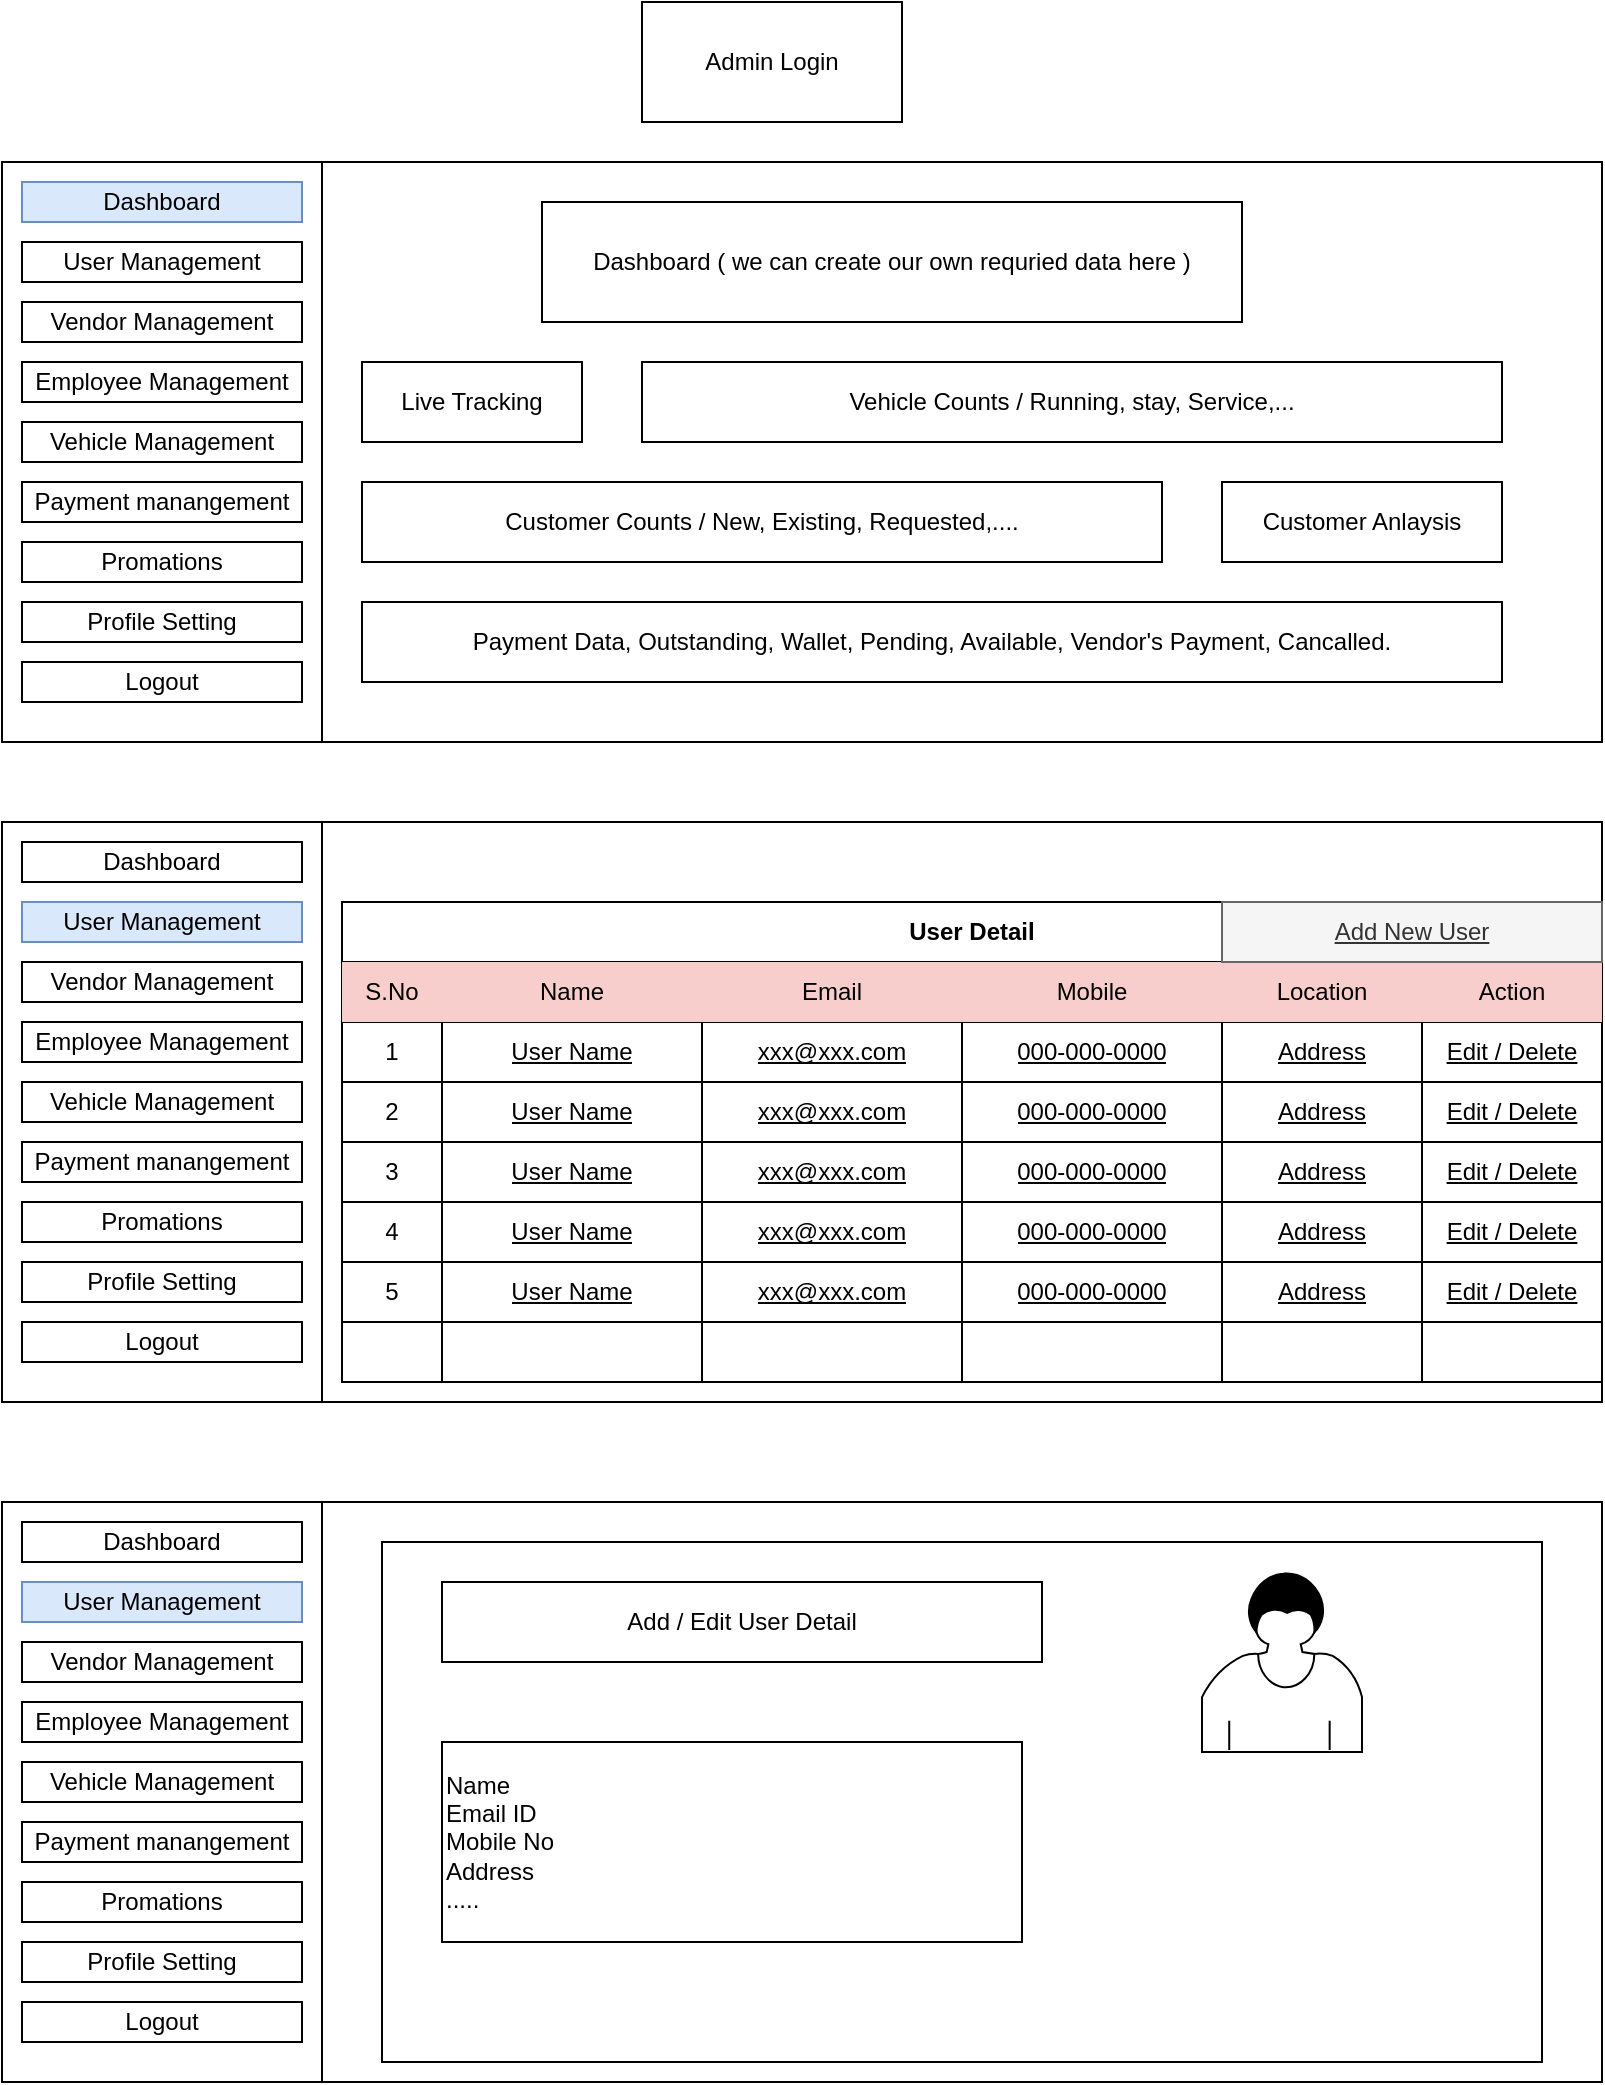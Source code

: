 <mxfile version="14.4.9" type="github">
  <diagram id="sWWCjmUIqOitX2E-1xw9" name="Page-1">
    <mxGraphModel dx="868" dy="393" grid="1" gridSize="10" guides="1" tooltips="1" connect="1" arrows="1" fold="1" page="1" pageScale="1" pageWidth="850" pageHeight="1100" math="0" shadow="0">
      <root>
        <mxCell id="0" />
        <mxCell id="1" parent="0" />
        <mxCell id="zYP4CSGbNnHHoJc6Gsqe-1" value="Admin Login&lt;br&gt;" style="rounded=0;whiteSpace=wrap;html=1;" parent="1" vertex="1">
          <mxGeometry x="350" y="10" width="130" height="60" as="geometry" />
        </mxCell>
        <mxCell id="zYP4CSGbNnHHoJc6Gsqe-5" value="" style="rounded=0;whiteSpace=wrap;html=1;" parent="1" vertex="1">
          <mxGeometry x="30" y="90" width="800" height="290" as="geometry" />
        </mxCell>
        <mxCell id="zYP4CSGbNnHHoJc6Gsqe-6" value="" style="rounded=0;whiteSpace=wrap;html=1;" parent="1" vertex="1">
          <mxGeometry x="30" y="90" width="160" height="290" as="geometry" />
        </mxCell>
        <mxCell id="zYP4CSGbNnHHoJc6Gsqe-7" value="Live Tracking" style="rounded=0;whiteSpace=wrap;html=1;" parent="1" vertex="1">
          <mxGeometry x="210" y="190" width="110" height="40" as="geometry" />
        </mxCell>
        <mxCell id="zYP4CSGbNnHHoJc6Gsqe-8" value="Vehicle Counts / Running, stay, Service,..." style="rounded=0;whiteSpace=wrap;html=1;" parent="1" vertex="1">
          <mxGeometry x="350" y="190" width="430" height="40" as="geometry" />
        </mxCell>
        <mxCell id="zYP4CSGbNnHHoJc6Gsqe-10" value="Customer Counts / New, Existing, Requested,...." style="rounded=0;whiteSpace=wrap;html=1;" parent="1" vertex="1">
          <mxGeometry x="210" y="250" width="400" height="40" as="geometry" />
        </mxCell>
        <mxCell id="zYP4CSGbNnHHoJc6Gsqe-11" value="Customer Anlaysis" style="rounded=0;whiteSpace=wrap;html=1;" parent="1" vertex="1">
          <mxGeometry x="640" y="250" width="140" height="40" as="geometry" />
        </mxCell>
        <mxCell id="zYP4CSGbNnHHoJc6Gsqe-12" value="Payment Data, Outstanding, Wallet, Pending, Available, Vendor&#39;s Payment, Cancalled." style="rounded=0;whiteSpace=wrap;html=1;" parent="1" vertex="1">
          <mxGeometry x="210" y="310" width="570" height="40" as="geometry" />
        </mxCell>
        <mxCell id="zYP4CSGbNnHHoJc6Gsqe-13" value="Dashboard" style="rounded=0;whiteSpace=wrap;html=1;fillColor=#dae8fc;strokeColor=#6c8ebf;" parent="1" vertex="1">
          <mxGeometry x="40" y="100" width="140" height="20" as="geometry" />
        </mxCell>
        <mxCell id="zYP4CSGbNnHHoJc6Gsqe-14" value="Vehicle Management" style="rounded=0;whiteSpace=wrap;html=1;" parent="1" vertex="1">
          <mxGeometry x="40" y="220" width="140" height="20" as="geometry" />
        </mxCell>
        <mxCell id="zYP4CSGbNnHHoJc6Gsqe-15" value="Dashboard ( we can create our own requried data here )" style="rounded=0;whiteSpace=wrap;html=1;" parent="1" vertex="1">
          <mxGeometry x="300" y="110" width="350" height="60" as="geometry" />
        </mxCell>
        <mxCell id="zYP4CSGbNnHHoJc6Gsqe-16" value="" style="rounded=0;whiteSpace=wrap;html=1;" parent="1" vertex="1">
          <mxGeometry x="30" y="420" width="800" height="290" as="geometry" />
        </mxCell>
        <mxCell id="zYP4CSGbNnHHoJc6Gsqe-21" value="Vendor Management" style="rounded=0;whiteSpace=wrap;html=1;" parent="1" vertex="1">
          <mxGeometry x="40" y="160" width="140" height="20" as="geometry" />
        </mxCell>
        <mxCell id="zYP4CSGbNnHHoJc6Gsqe-22" value="Employee Management" style="rounded=0;whiteSpace=wrap;html=1;" parent="1" vertex="1">
          <mxGeometry x="40" y="190" width="140" height="20" as="geometry" />
        </mxCell>
        <mxCell id="zYP4CSGbNnHHoJc6Gsqe-23" value="Payment manangement" style="rounded=0;whiteSpace=wrap;html=1;" parent="1" vertex="1">
          <mxGeometry x="40" y="250" width="140" height="20" as="geometry" />
        </mxCell>
        <mxCell id="zYP4CSGbNnHHoJc6Gsqe-24" value="User Management" style="rounded=0;whiteSpace=wrap;html=1;" parent="1" vertex="1">
          <mxGeometry x="40" y="130" width="140" height="20" as="geometry" />
        </mxCell>
        <mxCell id="zYP4CSGbNnHHoJc6Gsqe-26" value="Promations" style="rounded=0;whiteSpace=wrap;html=1;" parent="1" vertex="1">
          <mxGeometry x="40" y="280" width="140" height="20" as="geometry" />
        </mxCell>
        <mxCell id="zYP4CSGbNnHHoJc6Gsqe-27" value="Profile Setting" style="rounded=0;whiteSpace=wrap;html=1;" parent="1" vertex="1">
          <mxGeometry x="40" y="310" width="140" height="20" as="geometry" />
        </mxCell>
        <mxCell id="zYP4CSGbNnHHoJc6Gsqe-28" value="Logout" style="rounded=0;whiteSpace=wrap;html=1;" parent="1" vertex="1">
          <mxGeometry x="40" y="340" width="140" height="20" as="geometry" />
        </mxCell>
        <mxCell id="zYP4CSGbNnHHoJc6Gsqe-29" value="" style="rounded=0;whiteSpace=wrap;html=1;" parent="1" vertex="1">
          <mxGeometry x="30" y="420" width="160" height="290" as="geometry" />
        </mxCell>
        <mxCell id="zYP4CSGbNnHHoJc6Gsqe-30" value="Dashboard" style="rounded=0;whiteSpace=wrap;html=1;" parent="1" vertex="1">
          <mxGeometry x="40" y="430" width="140" height="20" as="geometry" />
        </mxCell>
        <mxCell id="zYP4CSGbNnHHoJc6Gsqe-31" value="Vehicle Management" style="rounded=0;whiteSpace=wrap;html=1;" parent="1" vertex="1">
          <mxGeometry x="40" y="550" width="140" height="20" as="geometry" />
        </mxCell>
        <mxCell id="zYP4CSGbNnHHoJc6Gsqe-32" value="Vendor Management" style="rounded=0;whiteSpace=wrap;html=1;" parent="1" vertex="1">
          <mxGeometry x="40" y="490" width="140" height="20" as="geometry" />
        </mxCell>
        <mxCell id="zYP4CSGbNnHHoJc6Gsqe-33" value="Employee Management" style="rounded=0;whiteSpace=wrap;html=1;" parent="1" vertex="1">
          <mxGeometry x="40" y="520" width="140" height="20" as="geometry" />
        </mxCell>
        <mxCell id="zYP4CSGbNnHHoJc6Gsqe-34" value="Payment manangement" style="rounded=0;whiteSpace=wrap;html=1;" parent="1" vertex="1">
          <mxGeometry x="40" y="580" width="140" height="20" as="geometry" />
        </mxCell>
        <mxCell id="zYP4CSGbNnHHoJc6Gsqe-35" value="User Management" style="rounded=0;whiteSpace=wrap;html=1;fillColor=#dae8fc;strokeColor=#6c8ebf;" parent="1" vertex="1">
          <mxGeometry x="40" y="460" width="140" height="20" as="geometry" />
        </mxCell>
        <mxCell id="zYP4CSGbNnHHoJc6Gsqe-36" value="Promations" style="rounded=0;whiteSpace=wrap;html=1;" parent="1" vertex="1">
          <mxGeometry x="40" y="610" width="140" height="20" as="geometry" />
        </mxCell>
        <mxCell id="zYP4CSGbNnHHoJc6Gsqe-37" value="Profile Setting" style="rounded=0;whiteSpace=wrap;html=1;" parent="1" vertex="1">
          <mxGeometry x="40" y="640" width="140" height="20" as="geometry" />
        </mxCell>
        <mxCell id="zYP4CSGbNnHHoJc6Gsqe-38" value="Logout" style="rounded=0;whiteSpace=wrap;html=1;" parent="1" vertex="1">
          <mxGeometry x="40" y="670" width="140" height="20" as="geometry" />
        </mxCell>
        <mxCell id="zYP4CSGbNnHHoJc6Gsqe-41" value="User Detail" style="shape=table;html=1;whiteSpace=wrap;startSize=30;container=1;collapsible=0;childLayout=tableLayout;fontStyle=1;align=center;" parent="1" vertex="1">
          <mxGeometry x="200" y="460" width="630" height="240" as="geometry" />
        </mxCell>
        <mxCell id="zYP4CSGbNnHHoJc6Gsqe-42" value="" style="shape=partialRectangle;html=1;whiteSpace=wrap;collapsible=0;dropTarget=0;pointerEvents=0;fillColor=none;top=0;left=0;bottom=0;right=0;points=[[0,0.5],[1,0.5]];portConstraint=eastwest;" parent="zYP4CSGbNnHHoJc6Gsqe-41" vertex="1">
          <mxGeometry y="30" width="630" height="30" as="geometry" />
        </mxCell>
        <mxCell id="zYP4CSGbNnHHoJc6Gsqe-57" value="S.No" style="shape=partialRectangle;html=1;whiteSpace=wrap;connectable=0;fillColor=#f8cecc;top=0;left=0;bottom=0;right=0;overflow=hidden;strokeColor=#b85450;" parent="zYP4CSGbNnHHoJc6Gsqe-42" vertex="1">
          <mxGeometry width="50" height="30" as="geometry" />
        </mxCell>
        <mxCell id="zYP4CSGbNnHHoJc6Gsqe-54" value="Name" style="shape=partialRectangle;html=1;whiteSpace=wrap;connectable=0;fillColor=#f8cecc;top=0;left=0;bottom=0;right=0;overflow=hidden;strokeColor=#b85450;" parent="zYP4CSGbNnHHoJc6Gsqe-42" vertex="1">
          <mxGeometry x="50" width="130" height="30" as="geometry" />
        </mxCell>
        <mxCell id="zYP4CSGbNnHHoJc6Gsqe-43" value="Email" style="shape=partialRectangle;html=1;whiteSpace=wrap;connectable=0;fillColor=#f8cecc;top=0;left=0;bottom=0;right=0;overflow=hidden;strokeColor=#b85450;" parent="zYP4CSGbNnHHoJc6Gsqe-42" vertex="1">
          <mxGeometry x="180" width="130" height="30" as="geometry" />
        </mxCell>
        <mxCell id="zYP4CSGbNnHHoJc6Gsqe-44" value="Mobile" style="shape=partialRectangle;html=1;whiteSpace=wrap;connectable=0;fillColor=#f8cecc;top=0;left=0;bottom=0;right=0;overflow=hidden;strokeColor=#b85450;" parent="zYP4CSGbNnHHoJc6Gsqe-42" vertex="1">
          <mxGeometry x="310" width="130" height="30" as="geometry" />
        </mxCell>
        <mxCell id="zYP4CSGbNnHHoJc6Gsqe-45" value="Location" style="shape=partialRectangle;html=1;whiteSpace=wrap;connectable=0;fillColor=#f8cecc;top=0;left=0;bottom=0;right=0;overflow=hidden;strokeColor=#b85450;" parent="zYP4CSGbNnHHoJc6Gsqe-42" vertex="1">
          <mxGeometry x="440" width="100" height="30" as="geometry" />
        </mxCell>
        <mxCell id="zYP4CSGbNnHHoJc6Gsqe-60" value="Action" style="shape=partialRectangle;html=1;whiteSpace=wrap;connectable=0;fillColor=#f8cecc;top=0;left=0;bottom=0;right=0;overflow=hidden;strokeColor=#b85450;" parent="zYP4CSGbNnHHoJc6Gsqe-42" vertex="1">
          <mxGeometry x="540" width="90" height="30" as="geometry" />
        </mxCell>
        <mxCell id="zYP4CSGbNnHHoJc6Gsqe-46" value="" style="shape=partialRectangle;html=1;whiteSpace=wrap;collapsible=0;dropTarget=0;pointerEvents=0;fillColor=none;top=0;left=0;bottom=0;right=0;points=[[0,0.5],[1,0.5]];portConstraint=eastwest;" parent="zYP4CSGbNnHHoJc6Gsqe-41" vertex="1">
          <mxGeometry y="60" width="630" height="30" as="geometry" />
        </mxCell>
        <mxCell id="zYP4CSGbNnHHoJc6Gsqe-58" value="1" style="shape=partialRectangle;html=1;whiteSpace=wrap;connectable=0;fillColor=none;top=0;left=0;bottom=0;right=0;overflow=hidden;" parent="zYP4CSGbNnHHoJc6Gsqe-46" vertex="1">
          <mxGeometry width="50" height="30" as="geometry" />
        </mxCell>
        <mxCell id="zYP4CSGbNnHHoJc6Gsqe-55" value="&lt;u&gt;User Name&lt;/u&gt;" style="shape=partialRectangle;html=1;whiteSpace=wrap;connectable=0;fillColor=none;top=0;left=0;bottom=0;right=0;overflow=hidden;" parent="zYP4CSGbNnHHoJc6Gsqe-46" vertex="1">
          <mxGeometry x="50" width="130" height="30" as="geometry" />
        </mxCell>
        <mxCell id="zYP4CSGbNnHHoJc6Gsqe-47" value="&lt;u&gt;xxx@xxx.com&lt;/u&gt;" style="shape=partialRectangle;html=1;whiteSpace=wrap;connectable=0;fillColor=none;top=0;left=0;bottom=0;right=0;overflow=hidden;" parent="zYP4CSGbNnHHoJc6Gsqe-46" vertex="1">
          <mxGeometry x="180" width="130" height="30" as="geometry" />
        </mxCell>
        <mxCell id="zYP4CSGbNnHHoJc6Gsqe-48" value="&lt;u&gt;000-000-0000&lt;/u&gt;" style="shape=partialRectangle;html=1;whiteSpace=wrap;connectable=0;fillColor=none;top=0;left=0;bottom=0;right=0;overflow=hidden;" parent="zYP4CSGbNnHHoJc6Gsqe-46" vertex="1">
          <mxGeometry x="310" width="130" height="30" as="geometry" />
        </mxCell>
        <mxCell id="zYP4CSGbNnHHoJc6Gsqe-49" value="&lt;u&gt;Address&lt;/u&gt;" style="shape=partialRectangle;html=1;whiteSpace=wrap;connectable=0;fillColor=none;top=0;left=0;bottom=0;right=0;overflow=hidden;" parent="zYP4CSGbNnHHoJc6Gsqe-46" vertex="1">
          <mxGeometry x="440" width="100" height="30" as="geometry" />
        </mxCell>
        <mxCell id="zYP4CSGbNnHHoJc6Gsqe-61" value="&lt;u&gt;Edit / Delete&lt;/u&gt;" style="shape=partialRectangle;html=1;whiteSpace=wrap;connectable=0;fillColor=none;top=0;left=0;bottom=0;right=0;overflow=hidden;" parent="zYP4CSGbNnHHoJc6Gsqe-46" vertex="1">
          <mxGeometry x="540" width="90" height="30" as="geometry" />
        </mxCell>
        <mxCell id="zYP4CSGbNnHHoJc6Gsqe-50" value="" style="shape=partialRectangle;html=1;whiteSpace=wrap;collapsible=0;dropTarget=0;pointerEvents=0;fillColor=none;top=0;left=0;bottom=0;right=0;points=[[0,0.5],[1,0.5]];portConstraint=eastwest;" parent="zYP4CSGbNnHHoJc6Gsqe-41" vertex="1">
          <mxGeometry y="90" width="630" height="30" as="geometry" />
        </mxCell>
        <mxCell id="zYP4CSGbNnHHoJc6Gsqe-59" value="2" style="shape=partialRectangle;html=1;whiteSpace=wrap;connectable=0;fillColor=none;top=0;left=0;bottom=0;right=0;overflow=hidden;" parent="zYP4CSGbNnHHoJc6Gsqe-50" vertex="1">
          <mxGeometry width="50" height="30" as="geometry" />
        </mxCell>
        <mxCell id="zYP4CSGbNnHHoJc6Gsqe-56" value="&lt;span&gt;&lt;u&gt;User Name&lt;/u&gt;&lt;/span&gt;" style="shape=partialRectangle;html=1;whiteSpace=wrap;connectable=0;fillColor=none;top=0;left=0;bottom=0;right=0;overflow=hidden;" parent="zYP4CSGbNnHHoJc6Gsqe-50" vertex="1">
          <mxGeometry x="50" width="130" height="30" as="geometry" />
        </mxCell>
        <mxCell id="zYP4CSGbNnHHoJc6Gsqe-51" value="&lt;span&gt;&lt;u&gt;xxx@xxx.com&lt;/u&gt;&lt;/span&gt;" style="shape=partialRectangle;html=1;whiteSpace=wrap;connectable=0;fillColor=none;top=0;left=0;bottom=0;right=0;overflow=hidden;" parent="zYP4CSGbNnHHoJc6Gsqe-50" vertex="1">
          <mxGeometry x="180" width="130" height="30" as="geometry" />
        </mxCell>
        <mxCell id="zYP4CSGbNnHHoJc6Gsqe-52" value="&lt;span&gt;&lt;u&gt;000-000-0000&lt;/u&gt;&lt;/span&gt;" style="shape=partialRectangle;html=1;whiteSpace=wrap;connectable=0;fillColor=none;top=0;left=0;bottom=0;right=0;overflow=hidden;" parent="zYP4CSGbNnHHoJc6Gsqe-50" vertex="1">
          <mxGeometry x="310" width="130" height="30" as="geometry" />
        </mxCell>
        <mxCell id="zYP4CSGbNnHHoJc6Gsqe-53" value="&lt;span&gt;&lt;u&gt;Address&lt;/u&gt;&lt;/span&gt;" style="shape=partialRectangle;html=1;whiteSpace=wrap;connectable=0;fillColor=none;top=0;left=0;bottom=0;right=0;overflow=hidden;" parent="zYP4CSGbNnHHoJc6Gsqe-50" vertex="1">
          <mxGeometry x="440" width="100" height="30" as="geometry" />
        </mxCell>
        <mxCell id="zYP4CSGbNnHHoJc6Gsqe-62" value="&lt;span&gt;&lt;u&gt;Edit / Delete&lt;/u&gt;&lt;/span&gt;" style="shape=partialRectangle;html=1;whiteSpace=wrap;connectable=0;fillColor=none;top=0;left=0;bottom=0;right=0;overflow=hidden;" parent="zYP4CSGbNnHHoJc6Gsqe-50" vertex="1">
          <mxGeometry x="540" width="90" height="30" as="geometry" />
        </mxCell>
        <mxCell id="zYP4CSGbNnHHoJc6Gsqe-84" style="shape=partialRectangle;html=1;whiteSpace=wrap;collapsible=0;dropTarget=0;pointerEvents=0;fillColor=none;top=0;left=0;bottom=0;right=0;points=[[0,0.5],[1,0.5]];portConstraint=eastwest;" parent="zYP4CSGbNnHHoJc6Gsqe-41" vertex="1">
          <mxGeometry y="120" width="630" height="30" as="geometry" />
        </mxCell>
        <mxCell id="zYP4CSGbNnHHoJc6Gsqe-85" value="3" style="shape=partialRectangle;html=1;whiteSpace=wrap;connectable=0;fillColor=none;top=0;left=0;bottom=0;right=0;overflow=hidden;" parent="zYP4CSGbNnHHoJc6Gsqe-84" vertex="1">
          <mxGeometry width="50" height="30" as="geometry" />
        </mxCell>
        <mxCell id="zYP4CSGbNnHHoJc6Gsqe-86" value="&lt;span&gt;&lt;u&gt;User Name&lt;/u&gt;&lt;/span&gt;" style="shape=partialRectangle;html=1;whiteSpace=wrap;connectable=0;fillColor=none;top=0;left=0;bottom=0;right=0;overflow=hidden;" parent="zYP4CSGbNnHHoJc6Gsqe-84" vertex="1">
          <mxGeometry x="50" width="130" height="30" as="geometry" />
        </mxCell>
        <mxCell id="zYP4CSGbNnHHoJc6Gsqe-87" value="&lt;span&gt;&lt;u&gt;xxx@xxx.com&lt;/u&gt;&lt;/span&gt;" style="shape=partialRectangle;html=1;whiteSpace=wrap;connectable=0;fillColor=none;top=0;left=0;bottom=0;right=0;overflow=hidden;" parent="zYP4CSGbNnHHoJc6Gsqe-84" vertex="1">
          <mxGeometry x="180" width="130" height="30" as="geometry" />
        </mxCell>
        <mxCell id="zYP4CSGbNnHHoJc6Gsqe-88" value="&lt;span&gt;&lt;u&gt;000-000-0000&lt;/u&gt;&lt;/span&gt;" style="shape=partialRectangle;html=1;whiteSpace=wrap;connectable=0;fillColor=none;top=0;left=0;bottom=0;right=0;overflow=hidden;" parent="zYP4CSGbNnHHoJc6Gsqe-84" vertex="1">
          <mxGeometry x="310" width="130" height="30" as="geometry" />
        </mxCell>
        <mxCell id="zYP4CSGbNnHHoJc6Gsqe-89" value="&lt;span&gt;&lt;u&gt;Address&lt;/u&gt;&lt;/span&gt;" style="shape=partialRectangle;html=1;whiteSpace=wrap;connectable=0;fillColor=none;top=0;left=0;bottom=0;right=0;overflow=hidden;" parent="zYP4CSGbNnHHoJc6Gsqe-84" vertex="1">
          <mxGeometry x="440" width="100" height="30" as="geometry" />
        </mxCell>
        <mxCell id="zYP4CSGbNnHHoJc6Gsqe-90" value="&lt;span&gt;&lt;u&gt;Edit / Delete&lt;/u&gt;&lt;/span&gt;" style="shape=partialRectangle;html=1;whiteSpace=wrap;connectable=0;fillColor=none;top=0;left=0;bottom=0;right=0;overflow=hidden;" parent="zYP4CSGbNnHHoJc6Gsqe-84" vertex="1">
          <mxGeometry x="540" width="90" height="30" as="geometry" />
        </mxCell>
        <mxCell id="zYP4CSGbNnHHoJc6Gsqe-77" style="shape=partialRectangle;html=1;whiteSpace=wrap;collapsible=0;dropTarget=0;pointerEvents=0;fillColor=none;top=0;left=0;bottom=0;right=0;points=[[0,0.5],[1,0.5]];portConstraint=eastwest;" parent="zYP4CSGbNnHHoJc6Gsqe-41" vertex="1">
          <mxGeometry y="150" width="630" height="30" as="geometry" />
        </mxCell>
        <mxCell id="zYP4CSGbNnHHoJc6Gsqe-78" value="4" style="shape=partialRectangle;html=1;whiteSpace=wrap;connectable=0;fillColor=none;top=0;left=0;bottom=0;right=0;overflow=hidden;" parent="zYP4CSGbNnHHoJc6Gsqe-77" vertex="1">
          <mxGeometry width="50" height="30" as="geometry" />
        </mxCell>
        <mxCell id="zYP4CSGbNnHHoJc6Gsqe-79" value="&lt;span&gt;&lt;u&gt;User Name&lt;/u&gt;&lt;/span&gt;" style="shape=partialRectangle;html=1;whiteSpace=wrap;connectable=0;fillColor=none;top=0;left=0;bottom=0;right=0;overflow=hidden;" parent="zYP4CSGbNnHHoJc6Gsqe-77" vertex="1">
          <mxGeometry x="50" width="130" height="30" as="geometry" />
        </mxCell>
        <mxCell id="zYP4CSGbNnHHoJc6Gsqe-80" value="&lt;span&gt;&lt;u&gt;xxx@xxx.com&lt;/u&gt;&lt;/span&gt;" style="shape=partialRectangle;html=1;whiteSpace=wrap;connectable=0;fillColor=none;top=0;left=0;bottom=0;right=0;overflow=hidden;" parent="zYP4CSGbNnHHoJc6Gsqe-77" vertex="1">
          <mxGeometry x="180" width="130" height="30" as="geometry" />
        </mxCell>
        <mxCell id="zYP4CSGbNnHHoJc6Gsqe-81" value="&lt;span&gt;&lt;u&gt;000-000-0000&lt;/u&gt;&lt;/span&gt;" style="shape=partialRectangle;html=1;whiteSpace=wrap;connectable=0;fillColor=none;top=0;left=0;bottom=0;right=0;overflow=hidden;" parent="zYP4CSGbNnHHoJc6Gsqe-77" vertex="1">
          <mxGeometry x="310" width="130" height="30" as="geometry" />
        </mxCell>
        <mxCell id="zYP4CSGbNnHHoJc6Gsqe-82" value="&lt;span&gt;&lt;u&gt;Address&lt;/u&gt;&lt;/span&gt;" style="shape=partialRectangle;html=1;whiteSpace=wrap;connectable=0;fillColor=none;top=0;left=0;bottom=0;right=0;overflow=hidden;" parent="zYP4CSGbNnHHoJc6Gsqe-77" vertex="1">
          <mxGeometry x="440" width="100" height="30" as="geometry" />
        </mxCell>
        <mxCell id="zYP4CSGbNnHHoJc6Gsqe-83" value="&lt;span&gt;&lt;u&gt;Edit / Delete&lt;/u&gt;&lt;/span&gt;" style="shape=partialRectangle;html=1;whiteSpace=wrap;connectable=0;fillColor=none;top=0;left=0;bottom=0;right=0;overflow=hidden;" parent="zYP4CSGbNnHHoJc6Gsqe-77" vertex="1">
          <mxGeometry x="540" width="90" height="30" as="geometry" />
        </mxCell>
        <mxCell id="zYP4CSGbNnHHoJc6Gsqe-70" style="shape=partialRectangle;html=1;whiteSpace=wrap;collapsible=0;dropTarget=0;pointerEvents=0;fillColor=none;top=0;left=0;bottom=0;right=0;points=[[0,0.5],[1,0.5]];portConstraint=eastwest;" parent="zYP4CSGbNnHHoJc6Gsqe-41" vertex="1">
          <mxGeometry y="180" width="630" height="30" as="geometry" />
        </mxCell>
        <mxCell id="zYP4CSGbNnHHoJc6Gsqe-71" value="5" style="shape=partialRectangle;html=1;whiteSpace=wrap;connectable=0;fillColor=none;top=0;left=0;bottom=0;right=0;overflow=hidden;" parent="zYP4CSGbNnHHoJc6Gsqe-70" vertex="1">
          <mxGeometry width="50" height="30" as="geometry" />
        </mxCell>
        <mxCell id="zYP4CSGbNnHHoJc6Gsqe-72" value="&lt;span&gt;&lt;u&gt;User Name&lt;/u&gt;&lt;/span&gt;" style="shape=partialRectangle;html=1;whiteSpace=wrap;connectable=0;fillColor=none;top=0;left=0;bottom=0;right=0;overflow=hidden;" parent="zYP4CSGbNnHHoJc6Gsqe-70" vertex="1">
          <mxGeometry x="50" width="130" height="30" as="geometry" />
        </mxCell>
        <mxCell id="zYP4CSGbNnHHoJc6Gsqe-73" value="&lt;span&gt;&lt;u&gt;xxx@xxx.com&lt;/u&gt;&lt;/span&gt;" style="shape=partialRectangle;html=1;whiteSpace=wrap;connectable=0;fillColor=none;top=0;left=0;bottom=0;right=0;overflow=hidden;" parent="zYP4CSGbNnHHoJc6Gsqe-70" vertex="1">
          <mxGeometry x="180" width="130" height="30" as="geometry" />
        </mxCell>
        <mxCell id="zYP4CSGbNnHHoJc6Gsqe-74" value="&lt;span&gt;&lt;u&gt;000-000-0000&lt;/u&gt;&lt;/span&gt;" style="shape=partialRectangle;html=1;whiteSpace=wrap;connectable=0;fillColor=none;top=0;left=0;bottom=0;right=0;overflow=hidden;" parent="zYP4CSGbNnHHoJc6Gsqe-70" vertex="1">
          <mxGeometry x="310" width="130" height="30" as="geometry" />
        </mxCell>
        <mxCell id="zYP4CSGbNnHHoJc6Gsqe-75" value="&lt;span&gt;&lt;u&gt;Address&lt;/u&gt;&lt;/span&gt;" style="shape=partialRectangle;html=1;whiteSpace=wrap;connectable=0;fillColor=none;top=0;left=0;bottom=0;right=0;overflow=hidden;" parent="zYP4CSGbNnHHoJc6Gsqe-70" vertex="1">
          <mxGeometry x="440" width="100" height="30" as="geometry" />
        </mxCell>
        <mxCell id="zYP4CSGbNnHHoJc6Gsqe-76" value="&lt;span&gt;&lt;u&gt;Edit / Delete&lt;/u&gt;&lt;/span&gt;" style="shape=partialRectangle;html=1;whiteSpace=wrap;connectable=0;fillColor=none;top=0;left=0;bottom=0;right=0;overflow=hidden;" parent="zYP4CSGbNnHHoJc6Gsqe-70" vertex="1">
          <mxGeometry x="540" width="90" height="30" as="geometry" />
        </mxCell>
        <mxCell id="zYP4CSGbNnHHoJc6Gsqe-63" style="shape=partialRectangle;html=1;whiteSpace=wrap;collapsible=0;dropTarget=0;pointerEvents=0;fillColor=none;top=0;left=0;bottom=0;right=0;points=[[0,0.5],[1,0.5]];portConstraint=eastwest;" parent="zYP4CSGbNnHHoJc6Gsqe-41" vertex="1">
          <mxGeometry y="210" width="630" height="30" as="geometry" />
        </mxCell>
        <mxCell id="zYP4CSGbNnHHoJc6Gsqe-64" style="shape=partialRectangle;html=1;whiteSpace=wrap;connectable=0;fillColor=none;top=0;left=0;bottom=0;right=0;overflow=hidden;" parent="zYP4CSGbNnHHoJc6Gsqe-63" vertex="1">
          <mxGeometry width="50" height="30" as="geometry" />
        </mxCell>
        <mxCell id="zYP4CSGbNnHHoJc6Gsqe-65" style="shape=partialRectangle;html=1;whiteSpace=wrap;connectable=0;fillColor=none;top=0;left=0;bottom=0;right=0;overflow=hidden;" parent="zYP4CSGbNnHHoJc6Gsqe-63" vertex="1">
          <mxGeometry x="50" width="130" height="30" as="geometry" />
        </mxCell>
        <mxCell id="zYP4CSGbNnHHoJc6Gsqe-66" style="shape=partialRectangle;html=1;whiteSpace=wrap;connectable=0;fillColor=none;top=0;left=0;bottom=0;right=0;overflow=hidden;" parent="zYP4CSGbNnHHoJc6Gsqe-63" vertex="1">
          <mxGeometry x="180" width="130" height="30" as="geometry" />
        </mxCell>
        <mxCell id="zYP4CSGbNnHHoJc6Gsqe-67" style="shape=partialRectangle;html=1;whiteSpace=wrap;connectable=0;fillColor=none;top=0;left=0;bottom=0;right=0;overflow=hidden;" parent="zYP4CSGbNnHHoJc6Gsqe-63" vertex="1">
          <mxGeometry x="310" width="130" height="30" as="geometry" />
        </mxCell>
        <mxCell id="zYP4CSGbNnHHoJc6Gsqe-68" style="shape=partialRectangle;html=1;whiteSpace=wrap;connectable=0;fillColor=none;top=0;left=0;bottom=0;right=0;overflow=hidden;" parent="zYP4CSGbNnHHoJc6Gsqe-63" vertex="1">
          <mxGeometry x="440" width="100" height="30" as="geometry" />
        </mxCell>
        <mxCell id="zYP4CSGbNnHHoJc6Gsqe-69" style="shape=partialRectangle;html=1;whiteSpace=wrap;connectable=0;fillColor=none;top=0;left=0;bottom=0;right=0;overflow=hidden;" parent="zYP4CSGbNnHHoJc6Gsqe-63" vertex="1">
          <mxGeometry x="540" width="90" height="30" as="geometry" />
        </mxCell>
        <mxCell id="zYP4CSGbNnHHoJc6Gsqe-92" value="&lt;u&gt;Add New User&lt;/u&gt;" style="rounded=0;whiteSpace=wrap;html=1;fillColor=#f5f5f5;strokeColor=#666666;fontColor=#333333;" parent="1" vertex="1">
          <mxGeometry x="640" y="460" width="190" height="30" as="geometry" />
        </mxCell>
        <mxCell id="Zn4DUU1_FDggG2D16TAx-1" value="" style="rounded=0;whiteSpace=wrap;html=1;" parent="1" vertex="1">
          <mxGeometry x="30" y="760" width="800" height="290" as="geometry" />
        </mxCell>
        <mxCell id="Zn4DUU1_FDggG2D16TAx-2" value="" style="rounded=0;whiteSpace=wrap;html=1;" parent="1" vertex="1">
          <mxGeometry x="30" y="760" width="160" height="290" as="geometry" />
        </mxCell>
        <mxCell id="Zn4DUU1_FDggG2D16TAx-3" value="Dashboard" style="rounded=0;whiteSpace=wrap;html=1;" parent="1" vertex="1">
          <mxGeometry x="40" y="770" width="140" height="20" as="geometry" />
        </mxCell>
        <mxCell id="Zn4DUU1_FDggG2D16TAx-4" value="Vehicle Management" style="rounded=0;whiteSpace=wrap;html=1;" parent="1" vertex="1">
          <mxGeometry x="40" y="890" width="140" height="20" as="geometry" />
        </mxCell>
        <mxCell id="Zn4DUU1_FDggG2D16TAx-5" value="Vendor Management" style="rounded=0;whiteSpace=wrap;html=1;" parent="1" vertex="1">
          <mxGeometry x="40" y="830" width="140" height="20" as="geometry" />
        </mxCell>
        <mxCell id="Zn4DUU1_FDggG2D16TAx-6" value="Employee Management" style="rounded=0;whiteSpace=wrap;html=1;" parent="1" vertex="1">
          <mxGeometry x="40" y="860" width="140" height="20" as="geometry" />
        </mxCell>
        <mxCell id="Zn4DUU1_FDggG2D16TAx-7" value="Payment manangement" style="rounded=0;whiteSpace=wrap;html=1;" parent="1" vertex="1">
          <mxGeometry x="40" y="920" width="140" height="20" as="geometry" />
        </mxCell>
        <mxCell id="Zn4DUU1_FDggG2D16TAx-8" value="Promations" style="rounded=0;whiteSpace=wrap;html=1;" parent="1" vertex="1">
          <mxGeometry x="40" y="950" width="140" height="20" as="geometry" />
        </mxCell>
        <mxCell id="Zn4DUU1_FDggG2D16TAx-9" value="Profile Setting" style="rounded=0;whiteSpace=wrap;html=1;" parent="1" vertex="1">
          <mxGeometry x="40" y="980" width="140" height="20" as="geometry" />
        </mxCell>
        <mxCell id="Zn4DUU1_FDggG2D16TAx-10" value="Logout" style="rounded=0;whiteSpace=wrap;html=1;" parent="1" vertex="1">
          <mxGeometry x="40" y="1010" width="140" height="20" as="geometry" />
        </mxCell>
        <mxCell id="Zn4DUU1_FDggG2D16TAx-12" value="User Management" style="rounded=0;whiteSpace=wrap;html=1;fillColor=#dae8fc;strokeColor=#6c8ebf;" parent="1" vertex="1">
          <mxGeometry x="40" y="800" width="140" height="20" as="geometry" />
        </mxCell>
        <mxCell id="uYcMTCH0RG7Mtyut8y_W-1" value="" style="rounded=0;whiteSpace=wrap;html=1;" vertex="1" parent="1">
          <mxGeometry x="220" y="780" width="580" height="260" as="geometry" />
        </mxCell>
        <mxCell id="uYcMTCH0RG7Mtyut8y_W-3" value="" style="shape=mxgraph.bpmn.user_task;html=1;outlineConnect=0;" vertex="1" parent="1">
          <mxGeometry x="630" y="795" width="80" height="90" as="geometry" />
        </mxCell>
        <mxCell id="uYcMTCH0RG7Mtyut8y_W-4" value="Name&lt;br&gt;Email ID&lt;br&gt;Mobile No&lt;br&gt;Address&lt;br&gt;....." style="rounded=0;whiteSpace=wrap;html=1;align=left;" vertex="1" parent="1">
          <mxGeometry x="250" y="880" width="290" height="100" as="geometry" />
        </mxCell>
        <mxCell id="uYcMTCH0RG7Mtyut8y_W-5" value="Add / Edit User Detail" style="rounded=0;whiteSpace=wrap;html=1;" vertex="1" parent="1">
          <mxGeometry x="250" y="800" width="300" height="40" as="geometry" />
        </mxCell>
      </root>
    </mxGraphModel>
  </diagram>
</mxfile>
